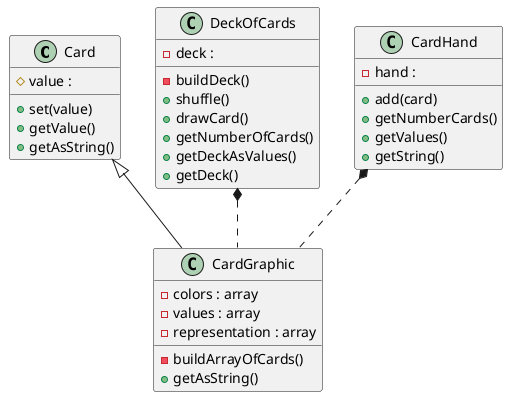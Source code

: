 @startuml Card
  class "Card" as Card {
    #value : 
    +set(value)
    +getValue()
    +getAsString()
  }
  class "CardGraphic" as CardGraphic {
    -colors : array
    -values : array
    -representation : array
    -buildArrayOfCards()
    +getAsString()
  }
  class "DeckOfCards" as DeckOfCards {
    -deck : 
    -buildDeck()
    +shuffle()
    +drawCard()
    +getNumberOfCards()
    +getDeckAsValues()
    +getDeck()
  }
  class "CardHand" as CardHand {
    -hand : 
    +add(card)
    +getNumberCards()
    +getValues()
    +getString()
  }
  Card <|-- CardGraphic
  CardHand *.. CardGraphic
  DeckOfCards *.. CardGraphic
@enduml